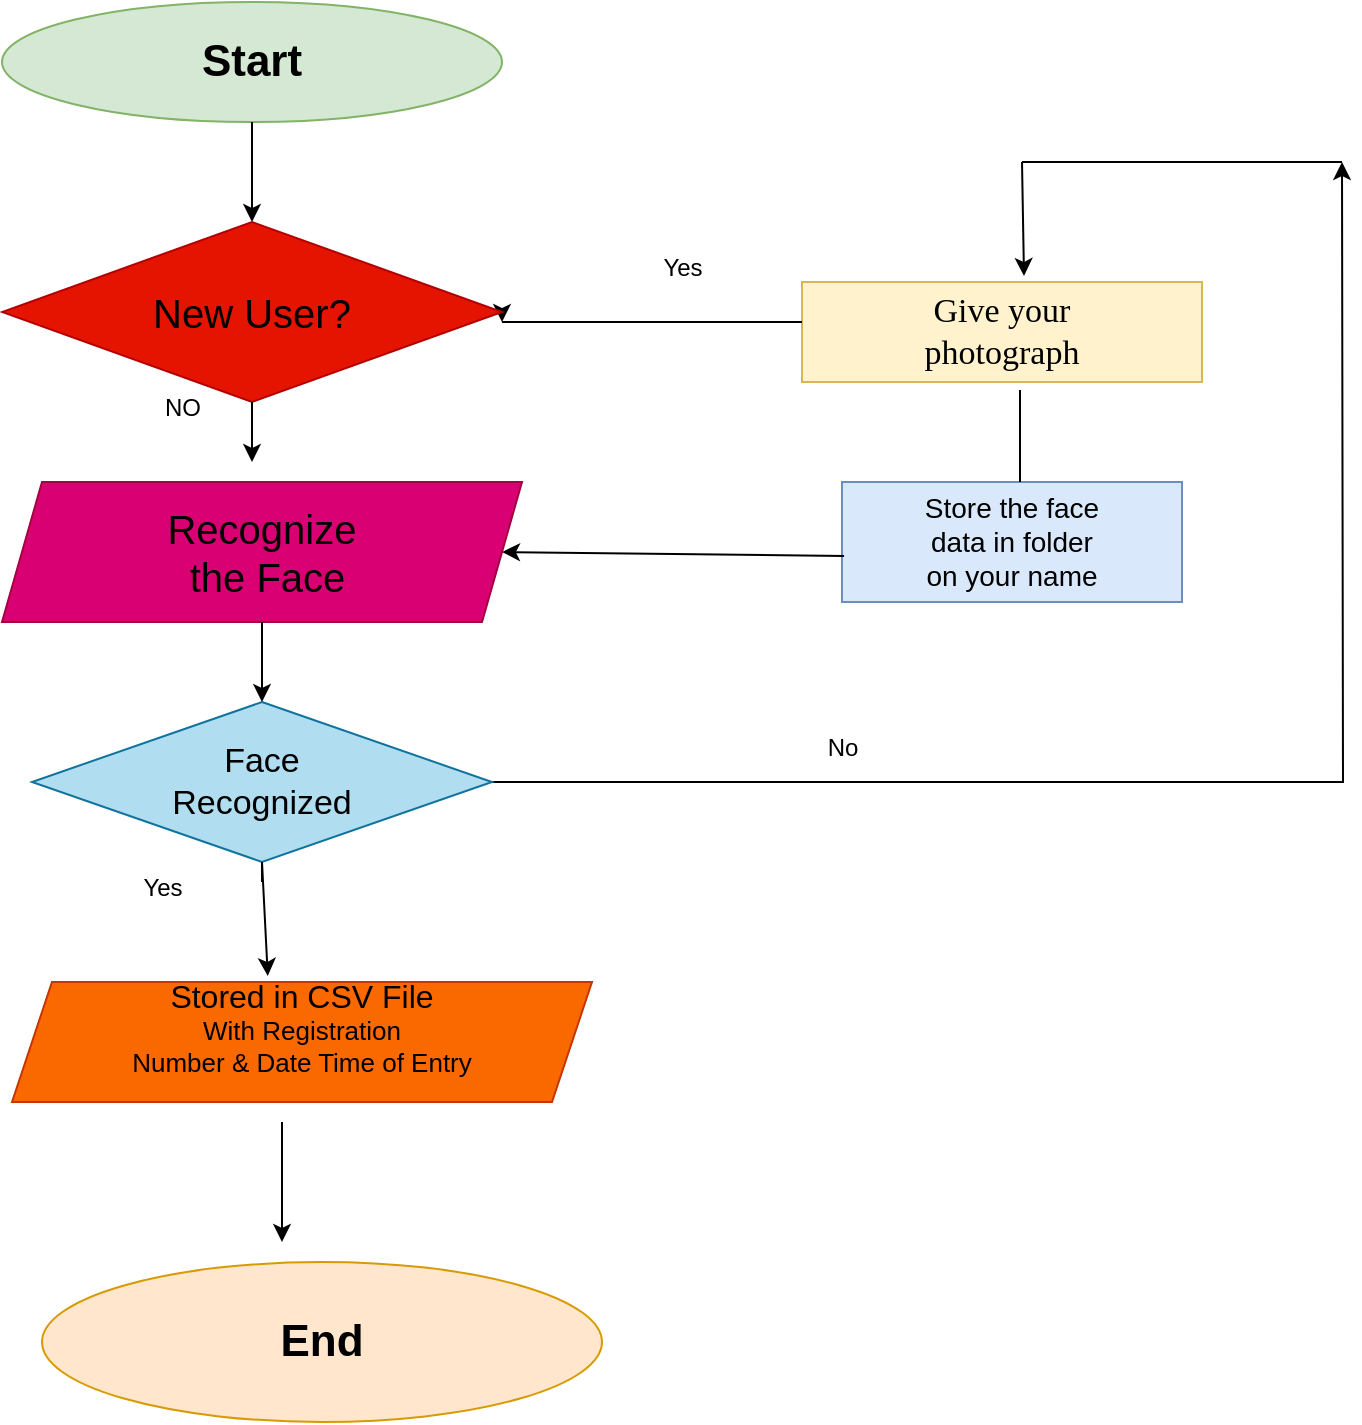 <mxfile version="28.0.9">
  <diagram name="Page-1" id="OjTQ8zmZwwcJHMKdBmVe">
    <mxGraphModel dx="1426" dy="777" grid="1" gridSize="10" guides="1" tooltips="1" connect="1" arrows="1" fold="1" page="1" pageScale="1" pageWidth="850" pageHeight="1100" math="0" shadow="0">
      <root>
        <mxCell id="0" />
        <mxCell id="1" parent="0" />
        <mxCell id="QWgopHZG0ijTjHltUbNs-1" value="&lt;h2&gt;&lt;font style=&quot;font-size: 22px;&quot;&gt;Start&lt;/font&gt;&lt;/h2&gt;" style="ellipse;whiteSpace=wrap;html=1;fillColor=#d5e8d4;strokeColor=#82b366;" vertex="1" parent="1">
          <mxGeometry x="130" y="40" width="250" height="60" as="geometry" />
        </mxCell>
        <mxCell id="QWgopHZG0ijTjHltUbNs-20" style="edgeStyle=orthogonalEdgeStyle;rounded=0;orthogonalLoop=1;jettySize=auto;html=1;exitX=1;exitY=0.5;exitDx=0;exitDy=0;" edge="1" parent="1" source="QWgopHZG0ijTjHltUbNs-3">
          <mxGeometry relative="1" as="geometry">
            <mxPoint x="380" y="200" as="targetPoint" />
          </mxGeometry>
        </mxCell>
        <mxCell id="QWgopHZG0ijTjHltUbNs-9" value="&lt;font style=&quot;font-size: 20px; color: rgb(0, 0, 0);&quot;&gt;Recognize&lt;/font&gt;&lt;div&gt;&lt;font style=&quot;font-size: 20px; color: rgb(0, 0, 0);&quot;&gt;&amp;nbsp;the Face&lt;/font&gt;&lt;/div&gt;" style="shape=parallelogram;perimeter=parallelogramPerimeter;whiteSpace=wrap;html=1;fixedSize=1;fillColor=#d80073;fontColor=#ffffff;strokeColor=#A50040;" vertex="1" parent="1">
          <mxGeometry x="130" y="280" width="260" height="70" as="geometry" />
        </mxCell>
        <mxCell id="QWgopHZG0ijTjHltUbNs-22" style="edgeStyle=orthogonalEdgeStyle;rounded=0;orthogonalLoop=1;jettySize=auto;html=1;exitX=1;exitY=0.5;exitDx=0;exitDy=0;" edge="1" parent="1" source="QWgopHZG0ijTjHltUbNs-12">
          <mxGeometry relative="1" as="geometry">
            <mxPoint x="800" y="120" as="targetPoint" />
          </mxGeometry>
        </mxCell>
        <mxCell id="QWgopHZG0ijTjHltUbNs-12" value="&lt;font style=&quot;font-size: 17px; color: rgb(0, 0, 0);&quot;&gt;Face&lt;/font&gt;&lt;div&gt;&lt;font style=&quot;font-size: 17px; color: rgb(0, 0, 0);&quot;&gt;Recognized&lt;/font&gt;&lt;/div&gt;" style="rhombus;whiteSpace=wrap;html=1;fillColor=#b1ddf0;strokeColor=#10739e;" vertex="1" parent="1">
          <mxGeometry x="145" y="390" width="230" height="80" as="geometry" />
        </mxCell>
        <mxCell id="QWgopHZG0ijTjHltUbNs-13" value="&lt;font style=&quot;font-size: 16px;&quot;&gt;Stored in CSV File&lt;/font&gt;&lt;div&gt;&lt;font style=&quot;font-size: 13px;&quot;&gt;With Registration&lt;/font&gt;&lt;/div&gt;&lt;div&gt;&lt;font style=&quot;font-size: 13px;&quot;&gt;Number &amp;amp; Date Time of Entry&lt;/font&gt;&lt;/div&gt;&lt;div&gt;&lt;div&gt;&lt;br&gt;&lt;/div&gt;&lt;/div&gt;" style="shape=parallelogram;perimeter=parallelogramPerimeter;whiteSpace=wrap;html=1;fixedSize=1;fillColor=#fa6800;fontColor=#000000;strokeColor=#C73500;" vertex="1" parent="1">
          <mxGeometry x="135" y="530" width="290" height="60" as="geometry" />
        </mxCell>
        <mxCell id="QWgopHZG0ijTjHltUbNs-14" value="&lt;h2&gt;&lt;font style=&quot;font-size: 22px;&quot;&gt;End&lt;/font&gt;&lt;/h2&gt;" style="ellipse;whiteSpace=wrap;html=1;fillColor=#ffe6cc;strokeColor=#d79b00;" vertex="1" parent="1">
          <mxGeometry x="150" y="670" width="280" height="80" as="geometry" />
        </mxCell>
        <mxCell id="QWgopHZG0ijTjHltUbNs-15" value="&lt;font face=&quot;Times New Roman&quot; style=&quot;font-size: 17px;&quot;&gt;Give your&lt;/font&gt;&lt;div&gt;&lt;font face=&quot;Times New Roman&quot; style=&quot;font-size: 17px;&quot;&gt;photograph&lt;/font&gt;&lt;/div&gt;" style="rounded=0;whiteSpace=wrap;html=1;fillColor=#fff2cc;strokeColor=#d6b656;" vertex="1" parent="1">
          <mxGeometry x="530" y="180" width="200" height="50" as="geometry" />
        </mxCell>
        <mxCell id="QWgopHZG0ijTjHltUbNs-16" value="&lt;font style=&quot;font-size: 14px;&quot;&gt;Store the face&lt;/font&gt;&lt;div&gt;&lt;font style=&quot;font-size: 14px;&quot;&gt;data in folder&lt;/font&gt;&lt;/div&gt;&lt;div&gt;&lt;font style=&quot;font-size: 14px;&quot;&gt;on your name&lt;/font&gt;&lt;/div&gt;" style="rounded=0;whiteSpace=wrap;html=1;fillColor=#dae8fc;strokeColor=#6c8ebf;" vertex="1" parent="1">
          <mxGeometry x="550" y="280" width="170" height="60" as="geometry" />
        </mxCell>
        <mxCell id="QWgopHZG0ijTjHltUbNs-18" value="" style="endArrow=classic;html=1;rounded=0;entryX=1;entryY=0.5;entryDx=0;entryDy=0;exitX=0.006;exitY=0.617;exitDx=0;exitDy=0;exitPerimeter=0;" edge="1" parent="1" source="QWgopHZG0ijTjHltUbNs-16" target="QWgopHZG0ijTjHltUbNs-9">
          <mxGeometry width="50" height="50" relative="1" as="geometry">
            <mxPoint x="480" y="330" as="sourcePoint" />
            <mxPoint x="530" y="280" as="targetPoint" />
          </mxGeometry>
        </mxCell>
        <mxCell id="QWgopHZG0ijTjHltUbNs-19" value="" style="endArrow=none;html=1;rounded=0;" edge="1" parent="1">
          <mxGeometry width="50" height="50" relative="1" as="geometry">
            <mxPoint x="380" y="200" as="sourcePoint" />
            <mxPoint x="380" y="200" as="targetPoint" />
            <Array as="points">
              <mxPoint x="530" y="200" />
            </Array>
          </mxGeometry>
        </mxCell>
        <mxCell id="QWgopHZG0ijTjHltUbNs-21" value="" style="endArrow=none;html=1;rounded=0;entryX=0.545;entryY=1.08;entryDx=0;entryDy=0;entryPerimeter=0;" edge="1" parent="1" target="QWgopHZG0ijTjHltUbNs-15">
          <mxGeometry width="50" height="50" relative="1" as="geometry">
            <mxPoint x="639" y="280" as="sourcePoint" />
            <mxPoint x="630" y="230" as="targetPoint" />
          </mxGeometry>
        </mxCell>
        <mxCell id="QWgopHZG0ijTjHltUbNs-26" value="" style="endArrow=none;html=1;rounded=0;" edge="1" parent="1">
          <mxGeometry width="50" height="50" relative="1" as="geometry">
            <mxPoint x="640" y="120" as="sourcePoint" />
            <mxPoint x="800" y="120" as="targetPoint" />
          </mxGeometry>
        </mxCell>
        <mxCell id="QWgopHZG0ijTjHltUbNs-28" value="" style="endArrow=classic;html=1;rounded=0;entryX=0.555;entryY=-0.06;entryDx=0;entryDy=0;entryPerimeter=0;" edge="1" parent="1" target="QWgopHZG0ijTjHltUbNs-15">
          <mxGeometry width="50" height="50" relative="1" as="geometry">
            <mxPoint x="640" y="120" as="sourcePoint" />
            <mxPoint x="640" y="170" as="targetPoint" />
          </mxGeometry>
        </mxCell>
        <mxCell id="QWgopHZG0ijTjHltUbNs-29" value="" style="endArrow=classic;html=1;rounded=0;entryX=0.5;entryY=0;entryDx=0;entryDy=0;exitX=0.5;exitY=1;exitDx=0;exitDy=0;" edge="1" parent="1" source="QWgopHZG0ijTjHltUbNs-1" target="QWgopHZG0ijTjHltUbNs-3">
          <mxGeometry width="50" height="50" relative="1" as="geometry">
            <mxPoint x="260" y="100" as="sourcePoint" />
            <mxPoint x="310" y="50" as="targetPoint" />
          </mxGeometry>
        </mxCell>
        <mxCell id="QWgopHZG0ijTjHltUbNs-30" value="" style="endArrow=classic;html=1;rounded=0;exitX=0.5;exitY=1;exitDx=0;exitDy=0;" edge="1" parent="1" source="QWgopHZG0ijTjHltUbNs-9">
          <mxGeometry width="50" height="50" relative="1" as="geometry">
            <mxPoint x="400" y="400" as="sourcePoint" />
            <mxPoint x="260" y="390" as="targetPoint" />
          </mxGeometry>
        </mxCell>
        <mxCell id="QWgopHZG0ijTjHltUbNs-31" value="" style="endArrow=classic;html=1;rounded=0;" edge="1" parent="1" source="QWgopHZG0ijTjHltUbNs-3">
          <mxGeometry width="50" height="50" relative="1" as="geometry">
            <mxPoint x="250" y="240" as="sourcePoint" />
            <mxPoint x="300" y="190" as="targetPoint" />
          </mxGeometry>
        </mxCell>
        <mxCell id="QWgopHZG0ijTjHltUbNs-3" value="&lt;font style=&quot;font-size: 20px; color: rgb(0, 0, 0);&quot;&gt;New User?&lt;/font&gt;" style="rhombus;whiteSpace=wrap;html=1;fillColor=#e51400;fontColor=#ffffff;strokeColor=#B20000;" vertex="1" parent="1">
          <mxGeometry x="130" y="150" width="250" height="90" as="geometry" />
        </mxCell>
        <mxCell id="QWgopHZG0ijTjHltUbNs-33" value="" style="endArrow=classic;html=1;rounded=0;exitX=0.5;exitY=1;exitDx=0;exitDy=0;" edge="1" parent="1" source="QWgopHZG0ijTjHltUbNs-3">
          <mxGeometry width="50" height="50" relative="1" as="geometry">
            <mxPoint x="250" y="240" as="sourcePoint" />
            <mxPoint x="255" y="270" as="targetPoint" />
          </mxGeometry>
        </mxCell>
        <mxCell id="QWgopHZG0ijTjHltUbNs-34" value="" style="endArrow=classic;html=1;rounded=0;entryX=0.441;entryY=-0.05;entryDx=0;entryDy=0;entryPerimeter=0;" edge="1" parent="1" target="QWgopHZG0ijTjHltUbNs-13">
          <mxGeometry width="50" height="50" relative="1" as="geometry">
            <mxPoint x="260" y="480" as="sourcePoint" />
            <mxPoint x="320" y="430" as="targetPoint" />
            <Array as="points">
              <mxPoint x="260" y="470" />
            </Array>
          </mxGeometry>
        </mxCell>
        <mxCell id="QWgopHZG0ijTjHltUbNs-35" value="" style="endArrow=classic;html=1;rounded=0;" edge="1" parent="1">
          <mxGeometry width="50" height="50" relative="1" as="geometry">
            <mxPoint x="270" y="600" as="sourcePoint" />
            <mxPoint x="270" y="660" as="targetPoint" />
          </mxGeometry>
        </mxCell>
        <mxCell id="QWgopHZG0ijTjHltUbNs-36" value="NO" style="text;html=1;align=center;verticalAlign=middle;resizable=0;points=[];autosize=1;strokeColor=none;fillColor=none;" vertex="1" parent="1">
          <mxGeometry x="200" y="228" width="40" height="30" as="geometry" />
        </mxCell>
        <mxCell id="QWgopHZG0ijTjHltUbNs-37" value="Yes" style="text;html=1;align=center;verticalAlign=middle;resizable=0;points=[];autosize=1;strokeColor=none;fillColor=none;" vertex="1" parent="1">
          <mxGeometry x="190" y="468" width="40" height="30" as="geometry" />
        </mxCell>
        <mxCell id="QWgopHZG0ijTjHltUbNs-38" value="No" style="text;html=1;align=center;verticalAlign=middle;resizable=0;points=[];autosize=1;strokeColor=none;fillColor=none;" vertex="1" parent="1">
          <mxGeometry x="530" y="398" width="40" height="30" as="geometry" />
        </mxCell>
        <mxCell id="QWgopHZG0ijTjHltUbNs-39" value="Yes" style="text;html=1;align=center;verticalAlign=middle;resizable=0;points=[];autosize=1;strokeColor=none;fillColor=none;" vertex="1" parent="1">
          <mxGeometry x="450" y="158" width="40" height="30" as="geometry" />
        </mxCell>
      </root>
    </mxGraphModel>
  </diagram>
</mxfile>
